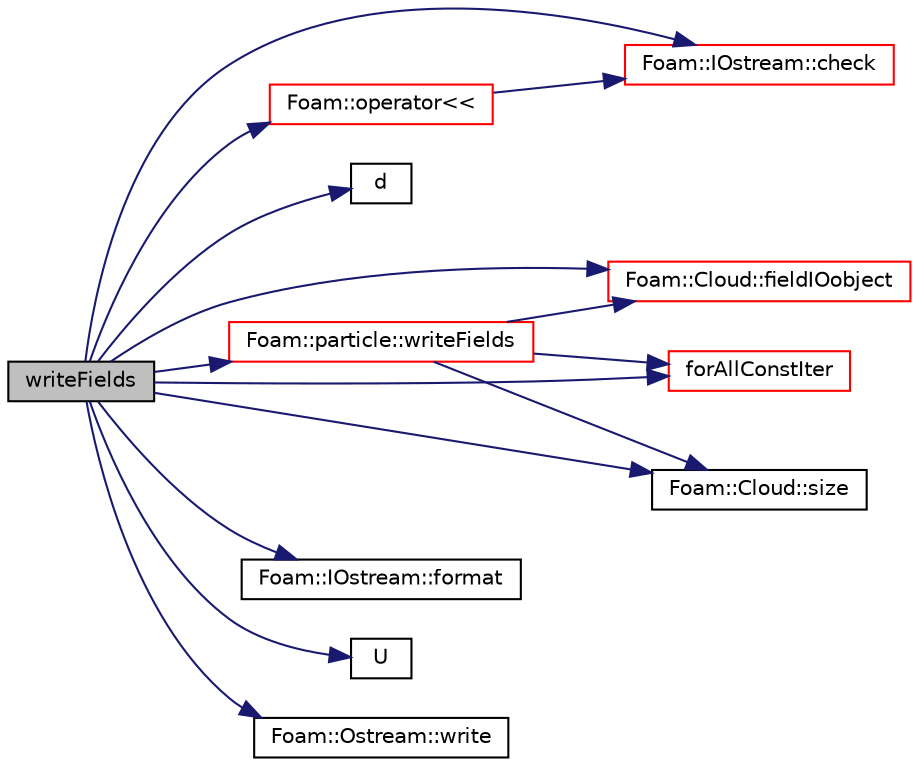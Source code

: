 digraph "writeFields"
{
  bgcolor="transparent";
  edge [fontname="Helvetica",fontsize="10",labelfontname="Helvetica",labelfontsize="10"];
  node [fontname="Helvetica",fontsize="10",shape=record];
  rankdir="LR";
  Node1 [label="writeFields",height=0.2,width=0.4,color="black", fillcolor="grey75", style="filled", fontcolor="black"];
  Node1 -> Node2 [color="midnightblue",fontsize="10",style="solid",fontname="Helvetica"];
  Node2 [label="Foam::IOstream::check",height=0.2,width=0.4,color="red",URL="$a01187.html#af85c845c01b78192c2f5302a271d153d",tooltip="Check IOstream status for given operation. "];
  Node1 -> Node3 [color="midnightblue",fontsize="10",style="solid",fontname="Helvetica"];
  Node3 [label="d",height=0.2,width=0.4,color="black",URL="$a02381.html#a32cafc10ef1066f92a80e565110fce69",tooltip="Return diameter. "];
  Node1 -> Node4 [color="midnightblue",fontsize="10",style="solid",fontname="Helvetica"];
  Node4 [label="Foam::Cloud::fieldIOobject",height=0.2,width=0.4,color="red",URL="$a00280.html#aeff14efb16617f98e54d9c0c0ac06a37",tooltip="Helper to construct IOobject for field and current time. "];
  Node1 -> Node5 [color="midnightblue",fontsize="10",style="solid",fontname="Helvetica"];
  Node5 [label="forAllConstIter",height=0.2,width=0.4,color="red",URL="$a02974.html#ae21e2836509b0fa7f7cedf6493b11b09"];
  Node1 -> Node6 [color="midnightblue",fontsize="10",style="solid",fontname="Helvetica"];
  Node6 [label="Foam::IOstream::format",height=0.2,width=0.4,color="black",URL="$a01187.html#a1e2dd3d90088c6d1ed0a27bd75d814fb",tooltip="Return current stream format. "];
  Node1 -> Node7 [color="midnightblue",fontsize="10",style="solid",fontname="Helvetica"];
  Node7 [label="Foam::operator\<\<",height=0.2,width=0.4,color="red",URL="$a10758.html#ae86a76a63deefbe1a4490c873ad8e1b2"];
  Node7 -> Node2 [color="midnightblue",fontsize="10",style="solid",fontname="Helvetica"];
  Node1 -> Node8 [color="midnightblue",fontsize="10",style="solid",fontname="Helvetica"];
  Node8 [label="Foam::Cloud::size",height=0.2,width=0.4,color="black",URL="$a00280.html#a65cea301e2d6033c43932d12d91c792f"];
  Node1 -> Node9 [color="midnightblue",fontsize="10",style="solid",fontname="Helvetica"];
  Node9 [label="U",height=0.2,width=0.4,color="black",URL="$a02381.html#a836d871041ff82c808364d73209840ae",tooltip="Return velocity. "];
  Node1 -> Node10 [color="midnightblue",fontsize="10",style="solid",fontname="Helvetica"];
  Node10 [label="Foam::Ostream::write",height=0.2,width=0.4,color="black",URL="$a01742.html#a81a19ad9e4098b4701cc8bab9a59d78b",tooltip="Write next token to stream. "];
  Node1 -> Node11 [color="midnightblue",fontsize="10",style="solid",fontname="Helvetica"];
  Node11 [label="Foam::particle::writeFields",height=0.2,width=0.4,color="red",URL="$a01780.html#a906eddb9c2a5710c531a5a57276cc18e",tooltip="Write the fields associated with the owner cloud. "];
  Node11 -> Node4 [color="midnightblue",fontsize="10",style="solid",fontname="Helvetica"];
  Node11 -> Node5 [color="midnightblue",fontsize="10",style="solid",fontname="Helvetica"];
  Node11 -> Node8 [color="midnightblue",fontsize="10",style="solid",fontname="Helvetica"];
}
